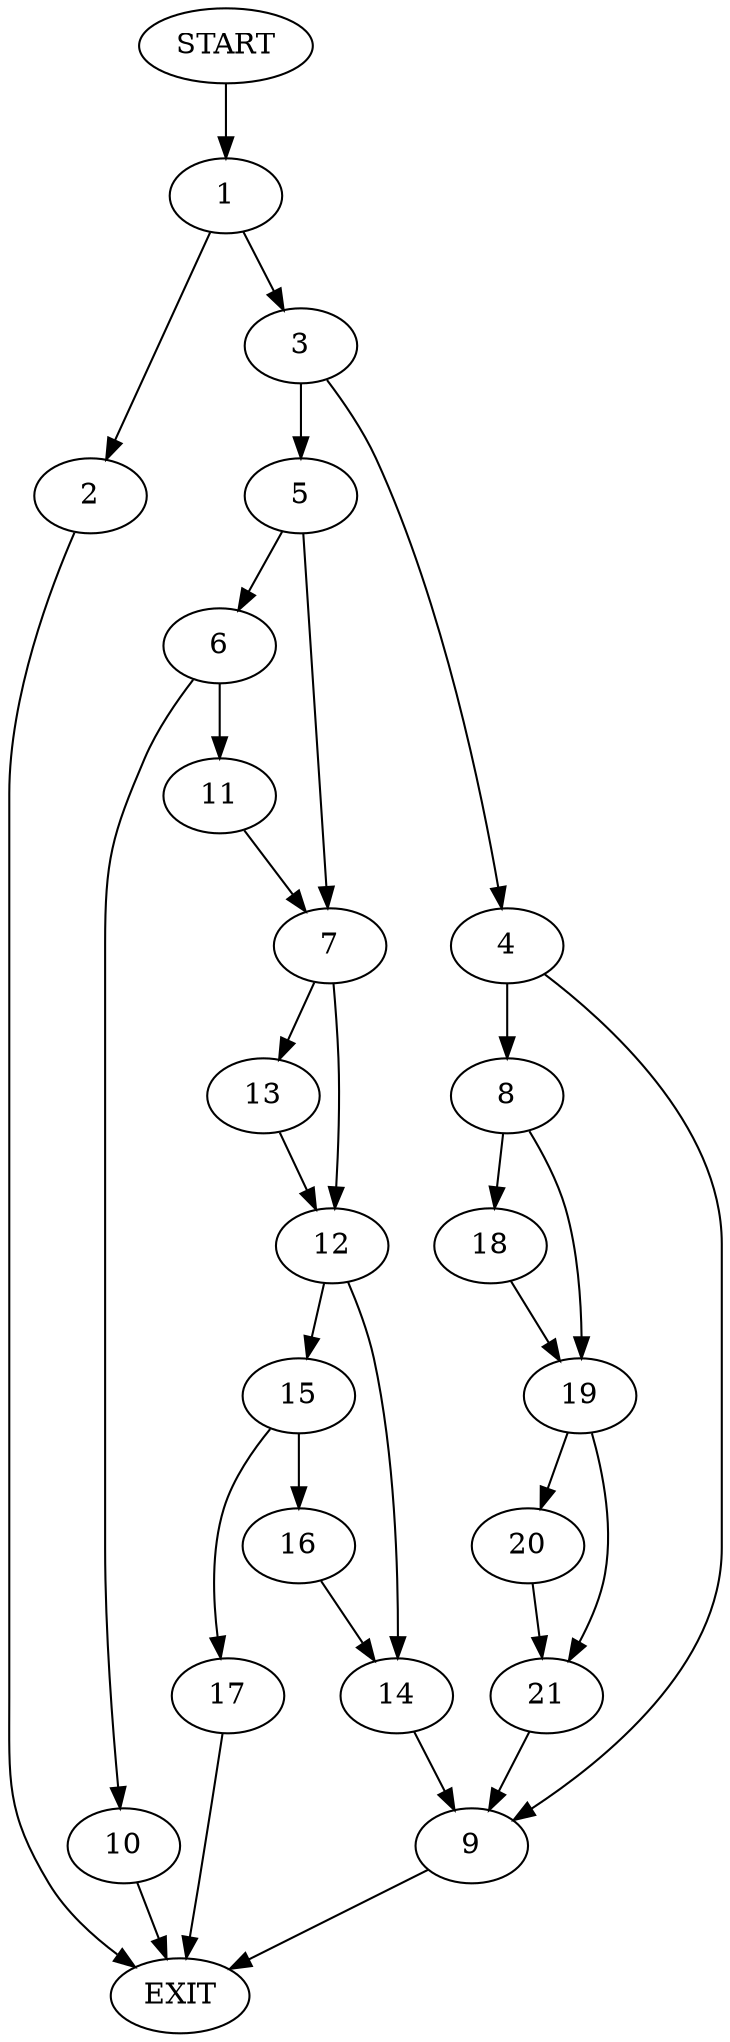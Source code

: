 digraph {
0 [label="START"]
22 [label="EXIT"]
0 -> 1
1 -> 2
1 -> 3
3 -> 4
3 -> 5
2 -> 22
5 -> 6
5 -> 7
4 -> 8
4 -> 9
6 -> 10
6 -> 11
7 -> 12
7 -> 13
11 -> 7
10 -> 22
13 -> 12
12 -> 14
12 -> 15
15 -> 16
15 -> 17
14 -> 9
16 -> 14
17 -> 22
9 -> 22
8 -> 18
8 -> 19
18 -> 19
19 -> 20
19 -> 21
21 -> 9
20 -> 21
}
